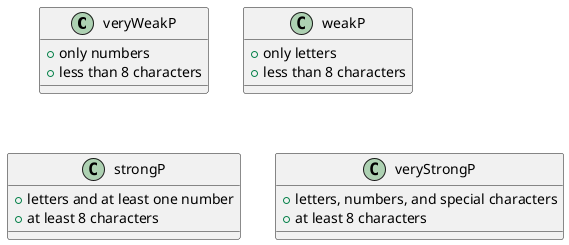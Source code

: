@startuml
class veryWeakP{
+ only numbers
+ less than 8 characters
}

class weakP{
+ only letters
+ less than 8 characters
}

class strongP{
+ letters and at least one number
+ at least 8 characters
}

class veryStrongP{
+ letters, numbers, and special characters
+ at least 8 characters
}


@enduml